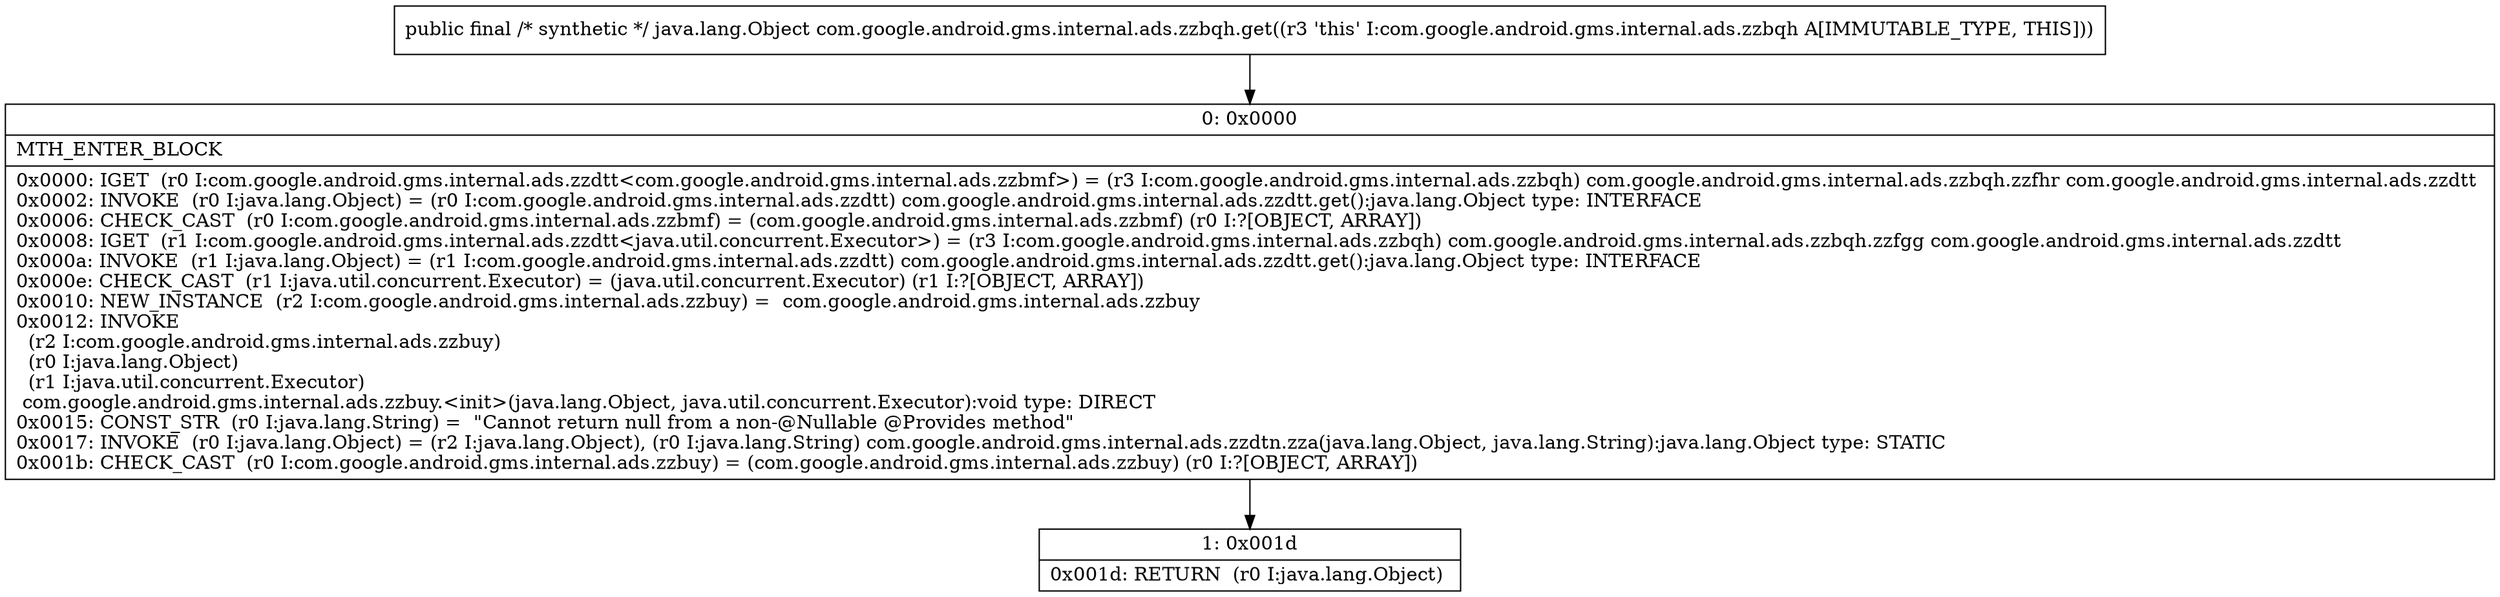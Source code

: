 digraph "CFG forcom.google.android.gms.internal.ads.zzbqh.get()Ljava\/lang\/Object;" {
Node_0 [shape=record,label="{0\:\ 0x0000|MTH_ENTER_BLOCK\l|0x0000: IGET  (r0 I:com.google.android.gms.internal.ads.zzdtt\<com.google.android.gms.internal.ads.zzbmf\>) = (r3 I:com.google.android.gms.internal.ads.zzbqh) com.google.android.gms.internal.ads.zzbqh.zzfhr com.google.android.gms.internal.ads.zzdtt \l0x0002: INVOKE  (r0 I:java.lang.Object) = (r0 I:com.google.android.gms.internal.ads.zzdtt) com.google.android.gms.internal.ads.zzdtt.get():java.lang.Object type: INTERFACE \l0x0006: CHECK_CAST  (r0 I:com.google.android.gms.internal.ads.zzbmf) = (com.google.android.gms.internal.ads.zzbmf) (r0 I:?[OBJECT, ARRAY]) \l0x0008: IGET  (r1 I:com.google.android.gms.internal.ads.zzdtt\<java.util.concurrent.Executor\>) = (r3 I:com.google.android.gms.internal.ads.zzbqh) com.google.android.gms.internal.ads.zzbqh.zzfgg com.google.android.gms.internal.ads.zzdtt \l0x000a: INVOKE  (r1 I:java.lang.Object) = (r1 I:com.google.android.gms.internal.ads.zzdtt) com.google.android.gms.internal.ads.zzdtt.get():java.lang.Object type: INTERFACE \l0x000e: CHECK_CAST  (r1 I:java.util.concurrent.Executor) = (java.util.concurrent.Executor) (r1 I:?[OBJECT, ARRAY]) \l0x0010: NEW_INSTANCE  (r2 I:com.google.android.gms.internal.ads.zzbuy) =  com.google.android.gms.internal.ads.zzbuy \l0x0012: INVOKE  \l  (r2 I:com.google.android.gms.internal.ads.zzbuy)\l  (r0 I:java.lang.Object)\l  (r1 I:java.util.concurrent.Executor)\l com.google.android.gms.internal.ads.zzbuy.\<init\>(java.lang.Object, java.util.concurrent.Executor):void type: DIRECT \l0x0015: CONST_STR  (r0 I:java.lang.String) =  \"Cannot return null from a non\-@Nullable @Provides method\" \l0x0017: INVOKE  (r0 I:java.lang.Object) = (r2 I:java.lang.Object), (r0 I:java.lang.String) com.google.android.gms.internal.ads.zzdtn.zza(java.lang.Object, java.lang.String):java.lang.Object type: STATIC \l0x001b: CHECK_CAST  (r0 I:com.google.android.gms.internal.ads.zzbuy) = (com.google.android.gms.internal.ads.zzbuy) (r0 I:?[OBJECT, ARRAY]) \l}"];
Node_1 [shape=record,label="{1\:\ 0x001d|0x001d: RETURN  (r0 I:java.lang.Object) \l}"];
MethodNode[shape=record,label="{public final \/* synthetic *\/ java.lang.Object com.google.android.gms.internal.ads.zzbqh.get((r3 'this' I:com.google.android.gms.internal.ads.zzbqh A[IMMUTABLE_TYPE, THIS])) }"];
MethodNode -> Node_0;
Node_0 -> Node_1;
}

